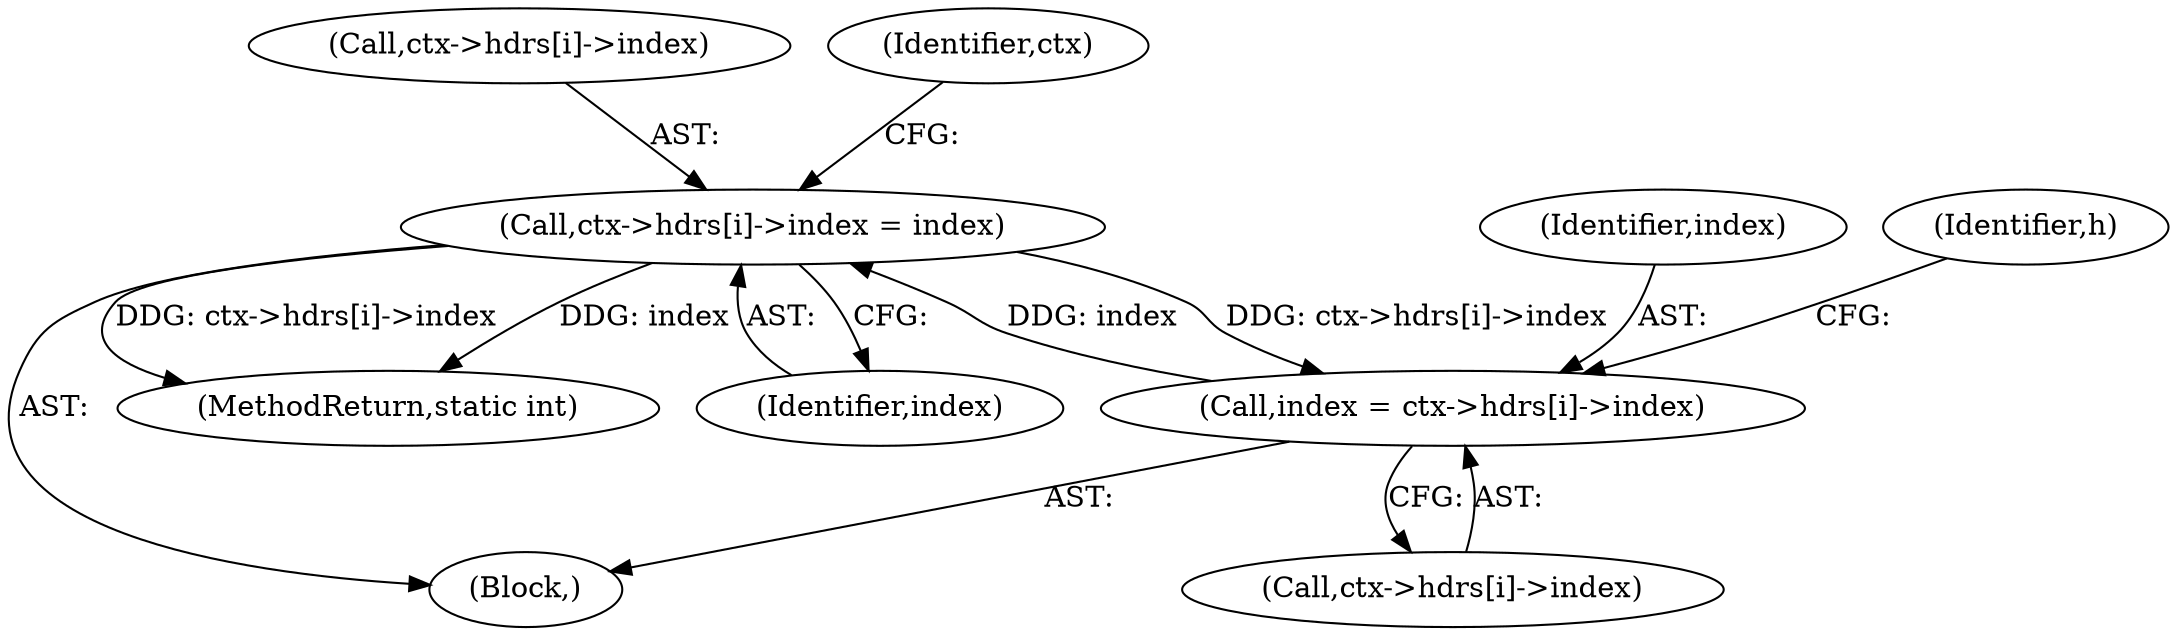 digraph "0_neomutt_9bfab35522301794483f8f9ed60820bdec9be59e_1@pointer" {
"1000420" [label="(Call,ctx->hdrs[i]->index = index)"];
"1000377" [label="(Call,index = ctx->hdrs[i]->index)"];
"1000420" [label="(Call,ctx->hdrs[i]->index = index)"];
"1000613" [label="(MethodReturn,static int)"];
"1000354" [label="(Block,)"];
"1000379" [label="(Call,ctx->hdrs[i]->index)"];
"1000421" [label="(Call,ctx->hdrs[i]->index)"];
"1000377" [label="(Call,index = ctx->hdrs[i]->index)"];
"1000420" [label="(Call,ctx->hdrs[i]->index = index)"];
"1000433" [label="(Identifier,ctx)"];
"1000428" [label="(Identifier,index)"];
"1000388" [label="(Identifier,h)"];
"1000378" [label="(Identifier,index)"];
"1000420" -> "1000354"  [label="AST: "];
"1000420" -> "1000428"  [label="CFG: "];
"1000421" -> "1000420"  [label="AST: "];
"1000428" -> "1000420"  [label="AST: "];
"1000433" -> "1000420"  [label="CFG: "];
"1000420" -> "1000613"  [label="DDG: index"];
"1000420" -> "1000613"  [label="DDG: ctx->hdrs[i]->index"];
"1000420" -> "1000377"  [label="DDG: ctx->hdrs[i]->index"];
"1000377" -> "1000420"  [label="DDG: index"];
"1000377" -> "1000354"  [label="AST: "];
"1000377" -> "1000379"  [label="CFG: "];
"1000378" -> "1000377"  [label="AST: "];
"1000379" -> "1000377"  [label="AST: "];
"1000388" -> "1000377"  [label="CFG: "];
}
